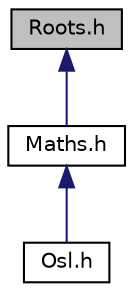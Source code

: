 digraph "Roots.h"
{
 // LATEX_PDF_SIZE
  edge [fontname="Helvetica",fontsize="10",labelfontname="Helvetica",labelfontsize="10"];
  node [fontname="Helvetica",fontsize="10",shape=record];
  Node1 [label="Roots.h",height=0.2,width=0.4,color="black", fillcolor="grey75", style="filled", fontcolor="black",tooltip="Header file for Osl::Maths::Roots::Roots namespace."];
  Node1 -> Node2 [dir="back",color="midnightblue",fontsize="10",style="solid"];
  Node2 [label="Maths.h",height=0.2,width=0.4,color="black", fillcolor="white", style="filled",URL="$Maths_8h.html",tooltip="Header file of Osl::Maths namespace."];
  Node2 -> Node3 [dir="back",color="midnightblue",fontsize="10",style="solid"];
  Node3 [label="Osl.h",height=0.2,width=0.4,color="black", fillcolor="white", style="filled",URL="$Osl_8h.html",tooltip="Header file for the Osl library."];
}
